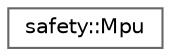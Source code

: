 digraph "Graphical Class Hierarchy"
{
 // LATEX_PDF_SIZE
  bgcolor="transparent";
  edge [fontname=Helvetica,fontsize=10,labelfontname=Helvetica,labelfontsize=10];
  node [fontname=Helvetica,fontsize=10,shape=box,height=0.2,width=0.4];
  rankdir="LR";
  Node0 [id="Node000000",label="safety::Mpu",height=0.2,width=0.4,color="grey40", fillcolor="white", style="filled",URL="$dc/df2/classsafety_1_1Mpu.html",tooltip=" "];
}

